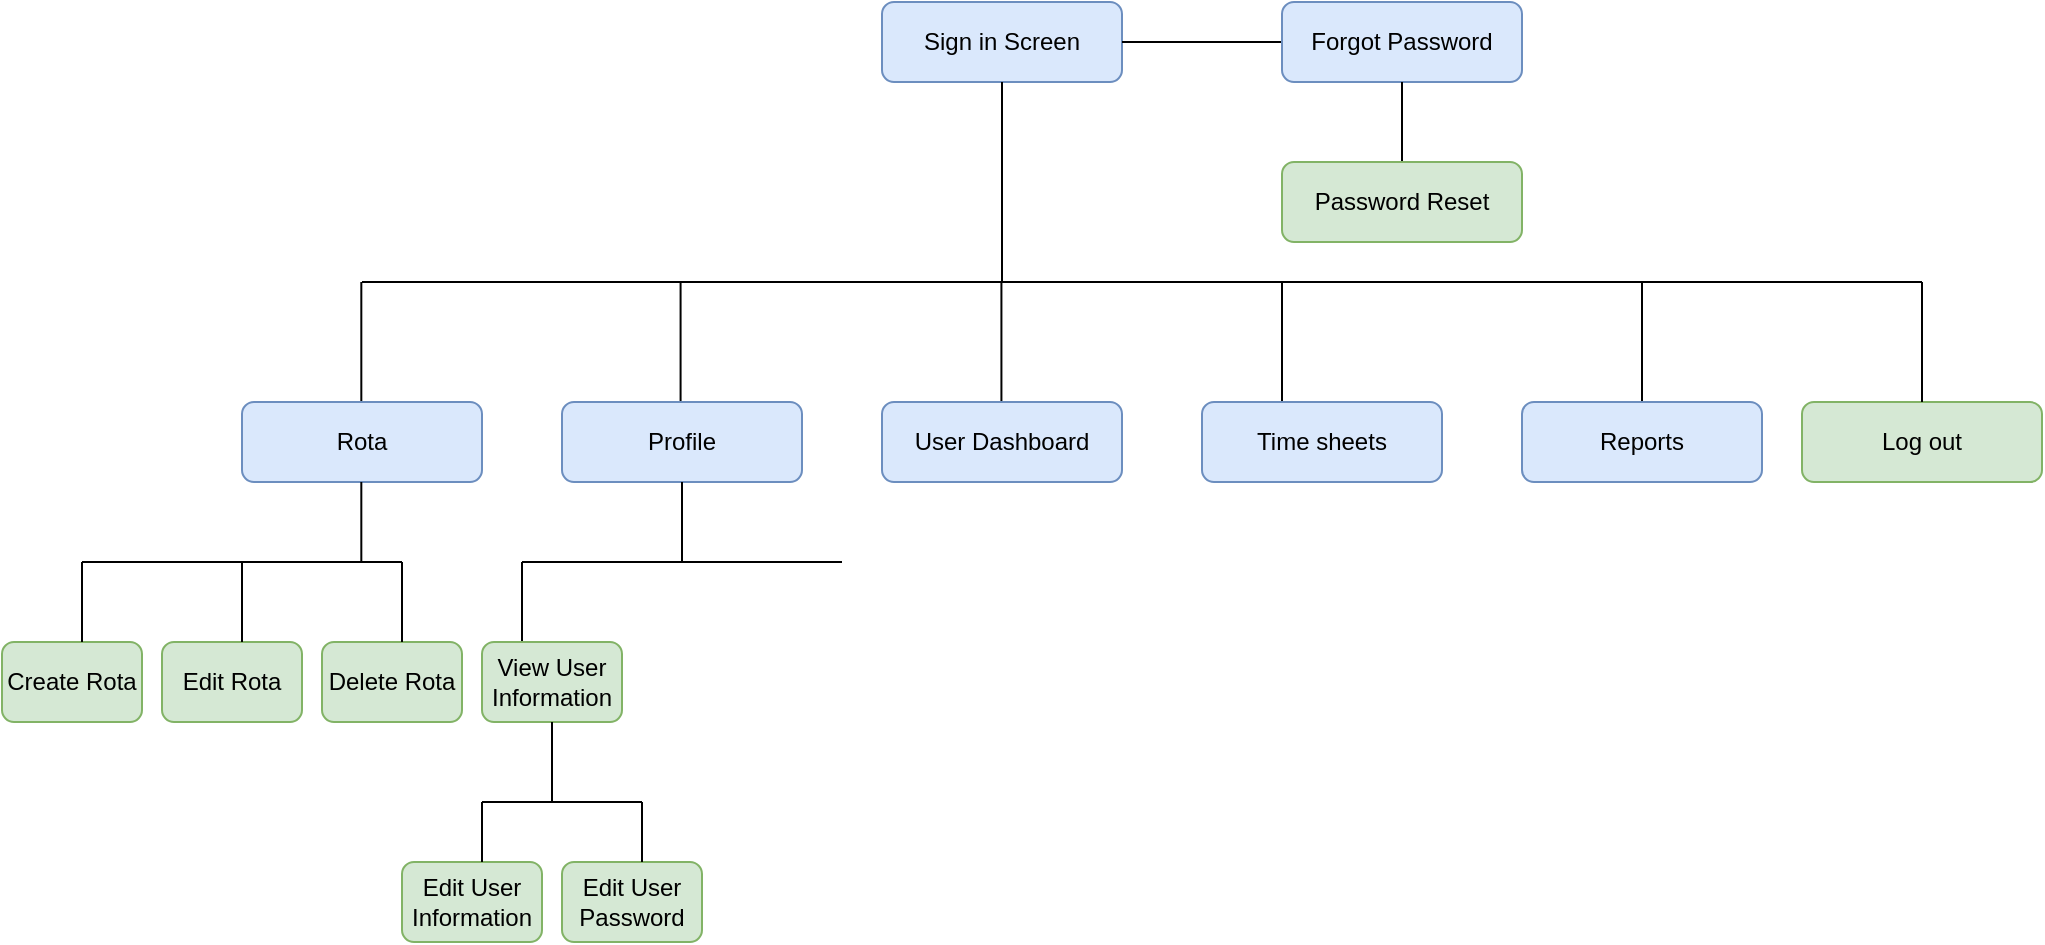 <mxfile version="13.6.4" type="device"><diagram id="C5RBs43oDa-KdzZeNtuy" name="Page-1"><mxGraphModel dx="1201" dy="260" grid="1" gridSize="10" guides="1" tooltips="1" connect="1" arrows="1" fold="1" page="1" pageScale="1" pageWidth="827" pageHeight="1169" math="0" shadow="0"><root><mxCell id="WIyWlLk6GJQsqaUBKTNV-0"/><mxCell id="WIyWlLk6GJQsqaUBKTNV-1" parent="WIyWlLk6GJQsqaUBKTNV-0"/><mxCell id="WIyWlLk6GJQsqaUBKTNV-3" value="Sign in Screen" style="rounded=1;whiteSpace=wrap;html=1;fontSize=12;glass=0;strokeWidth=1;shadow=0;fillColor=#dae8fc;strokeColor=#6c8ebf;" parent="WIyWlLk6GJQsqaUBKTNV-1" vertex="1"><mxGeometry x="160" y="80" width="120" height="40" as="geometry"/></mxCell><mxCell id="JaeGIsXf1arzj8agq46z-0" value="" style="endArrow=none;html=1;exitX=1;exitY=0.5;exitDx=0;exitDy=0;" edge="1" parent="WIyWlLk6GJQsqaUBKTNV-1" source="WIyWlLk6GJQsqaUBKTNV-3"><mxGeometry width="50" height="50" relative="1" as="geometry"><mxPoint x="380" y="310" as="sourcePoint"/><mxPoint x="360" y="100" as="targetPoint"/></mxGeometry></mxCell><mxCell id="JaeGIsXf1arzj8agq46z-1" value="Forgot Password" style="rounded=1;whiteSpace=wrap;html=1;fontSize=12;glass=0;strokeWidth=1;shadow=0;fillColor=#dae8fc;strokeColor=#6c8ebf;" vertex="1" parent="WIyWlLk6GJQsqaUBKTNV-1"><mxGeometry x="360" y="80" width="120" height="40" as="geometry"/></mxCell><mxCell id="JaeGIsXf1arzj8agq46z-2" value="" style="endArrow=none;html=1;entryX=0.5;entryY=1;entryDx=0;entryDy=0;" edge="1" parent="WIyWlLk6GJQsqaUBKTNV-1" target="JaeGIsXf1arzj8agq46z-1"><mxGeometry width="50" height="50" relative="1" as="geometry"><mxPoint x="420" y="160" as="sourcePoint"/><mxPoint x="480" y="150" as="targetPoint"/></mxGeometry></mxCell><mxCell id="JaeGIsXf1arzj8agq46z-4" value="Password Reset" style="rounded=1;whiteSpace=wrap;html=1;fontSize=12;glass=0;strokeWidth=1;shadow=0;fillColor=#d5e8d4;strokeColor=#82b366;" vertex="1" parent="WIyWlLk6GJQsqaUBKTNV-1"><mxGeometry x="360" y="160" width="120" height="40" as="geometry"/></mxCell><mxCell id="JaeGIsXf1arzj8agq46z-5" value="" style="endArrow=none;html=1;exitX=0.5;exitY=1;exitDx=0;exitDy=0;" edge="1" parent="WIyWlLk6GJQsqaUBKTNV-1" source="WIyWlLk6GJQsqaUBKTNV-3"><mxGeometry width="50" height="50" relative="1" as="geometry"><mxPoint x="290" y="110" as="sourcePoint"/><mxPoint x="220" y="220" as="targetPoint"/></mxGeometry></mxCell><mxCell id="JaeGIsXf1arzj8agq46z-6" value="" style="endArrow=none;html=1;" edge="1" parent="WIyWlLk6GJQsqaUBKTNV-1"><mxGeometry width="50" height="50" relative="1" as="geometry"><mxPoint x="-100" y="220" as="sourcePoint"/><mxPoint x="220" y="220" as="targetPoint"/></mxGeometry></mxCell><mxCell id="JaeGIsXf1arzj8agq46z-7" value="" style="endArrow=none;html=1;" edge="1" parent="WIyWlLk6GJQsqaUBKTNV-1"><mxGeometry width="50" height="50" relative="1" as="geometry"><mxPoint x="220" y="220" as="sourcePoint"/><mxPoint x="540" y="220" as="targetPoint"/></mxGeometry></mxCell><mxCell id="JaeGIsXf1arzj8agq46z-9" value="" style="endArrow=none;html=1;exitX=0.5;exitY=1;exitDx=0;exitDy=0;" edge="1" parent="WIyWlLk6GJQsqaUBKTNV-1"><mxGeometry width="50" height="50" relative="1" as="geometry"><mxPoint x="-100.34" y="220.0" as="sourcePoint"/><mxPoint x="-100.34" y="280" as="targetPoint"/></mxGeometry></mxCell><mxCell id="JaeGIsXf1arzj8agq46z-10" value="Rota" style="rounded=1;whiteSpace=wrap;html=1;fontSize=12;glass=0;strokeWidth=1;shadow=0;fillColor=#dae8fc;strokeColor=#6c8ebf;align=center;" vertex="1" parent="WIyWlLk6GJQsqaUBKTNV-1"><mxGeometry x="-160" y="280" width="120" height="40" as="geometry"/></mxCell><mxCell id="JaeGIsXf1arzj8agq46z-11" value="" style="endArrow=none;html=1;" edge="1" parent="WIyWlLk6GJQsqaUBKTNV-1"><mxGeometry width="50" height="50" relative="1" as="geometry"><mxPoint x="59.29" y="220" as="sourcePoint"/><mxPoint x="59.29" y="280" as="targetPoint"/><Array as="points"><mxPoint x="59.29" y="250"/></Array></mxGeometry></mxCell><mxCell id="JaeGIsXf1arzj8agq46z-12" value="" style="endArrow=none;html=1;exitX=0.5;exitY=1;exitDx=0;exitDy=0;" edge="1" parent="WIyWlLk6GJQsqaUBKTNV-1"><mxGeometry width="50" height="50" relative="1" as="geometry"><mxPoint x="219.71" y="220.0" as="sourcePoint"/><mxPoint x="219.71" y="280" as="targetPoint"/></mxGeometry></mxCell><mxCell id="JaeGIsXf1arzj8agq46z-13" value="" style="endArrow=none;html=1;exitX=0.5;exitY=1;exitDx=0;exitDy=0;" edge="1" parent="WIyWlLk6GJQsqaUBKTNV-1"><mxGeometry width="50" height="50" relative="1" as="geometry"><mxPoint x="360" y="220.0" as="sourcePoint"/><mxPoint x="360" y="280" as="targetPoint"/></mxGeometry></mxCell><mxCell id="JaeGIsXf1arzj8agq46z-14" value="" style="endArrow=none;html=1;" edge="1" parent="WIyWlLk6GJQsqaUBKTNV-1"><mxGeometry width="50" height="50" relative="1" as="geometry"><mxPoint x="540" y="220" as="sourcePoint"/><mxPoint x="540" y="280" as="targetPoint"/></mxGeometry></mxCell><mxCell id="JaeGIsXf1arzj8agq46z-15" value="Profile" style="rounded=1;whiteSpace=wrap;html=1;fontSize=12;glass=0;strokeWidth=1;shadow=0;fillColor=#dae8fc;strokeColor=#6c8ebf;" vertex="1" parent="WIyWlLk6GJQsqaUBKTNV-1"><mxGeometry y="280" width="120" height="40" as="geometry"/></mxCell><mxCell id="JaeGIsXf1arzj8agq46z-16" value="User Dashboard" style="rounded=1;whiteSpace=wrap;html=1;fontSize=12;glass=0;strokeWidth=1;shadow=0;fillColor=#dae8fc;strokeColor=#6c8ebf;" vertex="1" parent="WIyWlLk6GJQsqaUBKTNV-1"><mxGeometry x="160" y="280" width="120" height="40" as="geometry"/></mxCell><mxCell id="JaeGIsXf1arzj8agq46z-17" value="Time sheets" style="rounded=1;whiteSpace=wrap;html=1;fontSize=12;glass=0;strokeWidth=1;shadow=0;fillColor=#dae8fc;strokeColor=#6c8ebf;" vertex="1" parent="WIyWlLk6GJQsqaUBKTNV-1"><mxGeometry x="320" y="280" width="120" height="40" as="geometry"/></mxCell><mxCell id="JaeGIsXf1arzj8agq46z-18" value="Reports" style="rounded=1;whiteSpace=wrap;html=1;fontSize=12;glass=0;strokeWidth=1;shadow=0;fillColor=#dae8fc;strokeColor=#6c8ebf;" vertex="1" parent="WIyWlLk6GJQsqaUBKTNV-1"><mxGeometry x="480" y="280" width="120" height="40" as="geometry"/></mxCell><mxCell id="JaeGIsXf1arzj8agq46z-19" value="" style="endArrow=none;html=1;" edge="1" parent="WIyWlLk6GJQsqaUBKTNV-1"><mxGeometry width="50" height="50" relative="1" as="geometry"><mxPoint x="530" y="220" as="sourcePoint"/><mxPoint x="680" y="220" as="targetPoint"/></mxGeometry></mxCell><mxCell id="JaeGIsXf1arzj8agq46z-20" value="Log out" style="rounded=1;whiteSpace=wrap;html=1;fontSize=12;glass=0;strokeWidth=1;shadow=0;fillColor=#d5e8d4;strokeColor=#82b366;" vertex="1" parent="WIyWlLk6GJQsqaUBKTNV-1"><mxGeometry x="620" y="280" width="120" height="40" as="geometry"/></mxCell><mxCell id="JaeGIsXf1arzj8agq46z-21" value="" style="endArrow=none;html=1;" edge="1" parent="WIyWlLk6GJQsqaUBKTNV-1"><mxGeometry width="50" height="50" relative="1" as="geometry"><mxPoint x="680" y="220" as="sourcePoint"/><mxPoint x="680" y="280" as="targetPoint"/></mxGeometry></mxCell><mxCell id="JaeGIsXf1arzj8agq46z-22" value="" style="endArrow=none;html=1;" edge="1" parent="WIyWlLk6GJQsqaUBKTNV-1"><mxGeometry width="50" height="50" relative="1" as="geometry"><mxPoint x="-100.34" y="320" as="sourcePoint"/><mxPoint x="-100.34" y="360" as="targetPoint"/></mxGeometry></mxCell><mxCell id="JaeGIsXf1arzj8agq46z-23" value="Create Rota" style="rounded=1;whiteSpace=wrap;html=1;fontSize=12;glass=0;strokeWidth=1;shadow=0;fillColor=#d5e8d4;strokeColor=#82b366;align=center;" vertex="1" parent="WIyWlLk6GJQsqaUBKTNV-1"><mxGeometry x="-280" y="400" width="70" height="40" as="geometry"/></mxCell><mxCell id="JaeGIsXf1arzj8agq46z-25" value="Edit Rota" style="rounded=1;whiteSpace=wrap;html=1;fontSize=12;glass=0;strokeWidth=1;shadow=0;fillColor=#d5e8d4;strokeColor=#82b366;align=center;" vertex="1" parent="WIyWlLk6GJQsqaUBKTNV-1"><mxGeometry x="-200" y="400" width="70" height="40" as="geometry"/></mxCell><mxCell id="JaeGIsXf1arzj8agq46z-26" value="Delete Rota" style="rounded=1;whiteSpace=wrap;html=1;fontSize=12;glass=0;strokeWidth=1;shadow=0;fillColor=#d5e8d4;strokeColor=#82b366;align=center;" vertex="1" parent="WIyWlLk6GJQsqaUBKTNV-1"><mxGeometry x="-120" y="400" width="70" height="40" as="geometry"/></mxCell><mxCell id="JaeGIsXf1arzj8agq46z-27" value="" style="endArrow=none;html=1;" edge="1" parent="WIyWlLk6GJQsqaUBKTNV-1"><mxGeometry width="50" height="50" relative="1" as="geometry"><mxPoint x="-240" y="360" as="sourcePoint"/><mxPoint x="-80" y="360" as="targetPoint"/></mxGeometry></mxCell><mxCell id="JaeGIsXf1arzj8agq46z-28" value="" style="endArrow=none;html=1;" edge="1" parent="WIyWlLk6GJQsqaUBKTNV-1"><mxGeometry width="50" height="50" relative="1" as="geometry"><mxPoint x="-80.0" y="360" as="sourcePoint"/><mxPoint x="-80.0" y="400.0" as="targetPoint"/></mxGeometry></mxCell><mxCell id="JaeGIsXf1arzj8agq46z-29" value="" style="endArrow=none;html=1;" edge="1" parent="WIyWlLk6GJQsqaUBKTNV-1"><mxGeometry width="50" height="50" relative="1" as="geometry"><mxPoint x="-160.0" y="360" as="sourcePoint"/><mxPoint x="-160.0" y="400.0" as="targetPoint"/></mxGeometry></mxCell><mxCell id="JaeGIsXf1arzj8agq46z-30" value="" style="endArrow=none;html=1;" edge="1" parent="WIyWlLk6GJQsqaUBKTNV-1"><mxGeometry width="50" height="50" relative="1" as="geometry"><mxPoint x="-240.0" y="360" as="sourcePoint"/><mxPoint x="-240.0" y="400.0" as="targetPoint"/></mxGeometry></mxCell><mxCell id="JaeGIsXf1arzj8agq46z-31" value="" style="endArrow=none;html=1;exitX=0.5;exitY=1;exitDx=0;exitDy=0;" edge="1" parent="WIyWlLk6GJQsqaUBKTNV-1" source="JaeGIsXf1arzj8agq46z-15"><mxGeometry width="50" height="50" relative="1" as="geometry"><mxPoint x="-90.34" y="330" as="sourcePoint"/><mxPoint x="60" y="360" as="targetPoint"/></mxGeometry></mxCell><mxCell id="JaeGIsXf1arzj8agq46z-32" value="" style="endArrow=none;html=1;" edge="1" parent="WIyWlLk6GJQsqaUBKTNV-1"><mxGeometry width="50" height="50" relative="1" as="geometry"><mxPoint x="-20" y="360" as="sourcePoint"/><mxPoint x="140.0" y="360" as="targetPoint"/></mxGeometry></mxCell><mxCell id="JaeGIsXf1arzj8agq46z-33" value="" style="endArrow=none;html=1;" edge="1" parent="WIyWlLk6GJQsqaUBKTNV-1"><mxGeometry width="50" height="50" relative="1" as="geometry"><mxPoint x="-20" y="360" as="sourcePoint"/><mxPoint x="-20" y="400" as="targetPoint"/></mxGeometry></mxCell><mxCell id="JaeGIsXf1arzj8agq46z-34" value="View User Information" style="rounded=1;whiteSpace=wrap;html=1;fontSize=12;glass=0;strokeWidth=1;shadow=0;fillColor=#d5e8d4;strokeColor=#82b366;align=center;" vertex="1" parent="WIyWlLk6GJQsqaUBKTNV-1"><mxGeometry x="-40" y="400" width="70" height="40" as="geometry"/></mxCell><mxCell id="JaeGIsXf1arzj8agq46z-35" value="" style="endArrow=none;html=1;" edge="1" parent="WIyWlLk6GJQsqaUBKTNV-1"><mxGeometry width="50" height="50" relative="1" as="geometry"><mxPoint x="-10" y="460" as="sourcePoint"/><mxPoint x="-10" y="460" as="targetPoint"/></mxGeometry></mxCell><mxCell id="JaeGIsXf1arzj8agq46z-36" value="" style="endArrow=none;html=1;entryX=0.5;entryY=1;entryDx=0;entryDy=0;" edge="1" parent="WIyWlLk6GJQsqaUBKTNV-1" target="JaeGIsXf1arzj8agq46z-34"><mxGeometry width="50" height="50" relative="1" as="geometry"><mxPoint x="-5" y="480" as="sourcePoint"/><mxPoint x="2.274e-13" y="420" as="targetPoint"/></mxGeometry></mxCell><mxCell id="JaeGIsXf1arzj8agq46z-37" value="Edit User Information" style="rounded=1;whiteSpace=wrap;html=1;fontSize=12;glass=0;strokeWidth=1;shadow=0;fillColor=#d5e8d4;strokeColor=#82b366;align=center;" vertex="1" parent="WIyWlLk6GJQsqaUBKTNV-1"><mxGeometry x="-80" y="510" width="70" height="40" as="geometry"/></mxCell><mxCell id="JaeGIsXf1arzj8agq46z-38" value="Edit User Password" style="rounded=1;whiteSpace=wrap;html=1;fontSize=12;glass=0;strokeWidth=1;shadow=0;fillColor=#d5e8d4;strokeColor=#82b366;align=center;" vertex="1" parent="WIyWlLk6GJQsqaUBKTNV-1"><mxGeometry y="510" width="70" height="40" as="geometry"/></mxCell><mxCell id="JaeGIsXf1arzj8agq46z-42" value="" style="endArrow=none;html=1;" edge="1" parent="WIyWlLk6GJQsqaUBKTNV-1"><mxGeometry width="50" height="50" relative="1" as="geometry"><mxPoint x="40" y="480" as="sourcePoint"/><mxPoint x="-40" y="480" as="targetPoint"/></mxGeometry></mxCell><mxCell id="JaeGIsXf1arzj8agq46z-43" value="" style="endArrow=none;html=1;entryX=0.5;entryY=1;entryDx=0;entryDy=0;" edge="1" parent="WIyWlLk6GJQsqaUBKTNV-1"><mxGeometry width="50" height="50" relative="1" as="geometry"><mxPoint x="-40" y="510" as="sourcePoint"/><mxPoint x="-40" y="480" as="targetPoint"/></mxGeometry></mxCell><mxCell id="JaeGIsXf1arzj8agq46z-44" value="" style="endArrow=none;html=1;entryX=0.5;entryY=1;entryDx=0;entryDy=0;" edge="1" parent="WIyWlLk6GJQsqaUBKTNV-1"><mxGeometry width="50" height="50" relative="1" as="geometry"><mxPoint x="40" y="510" as="sourcePoint"/><mxPoint x="40" y="480" as="targetPoint"/></mxGeometry></mxCell></root></mxGraphModel></diagram></mxfile>